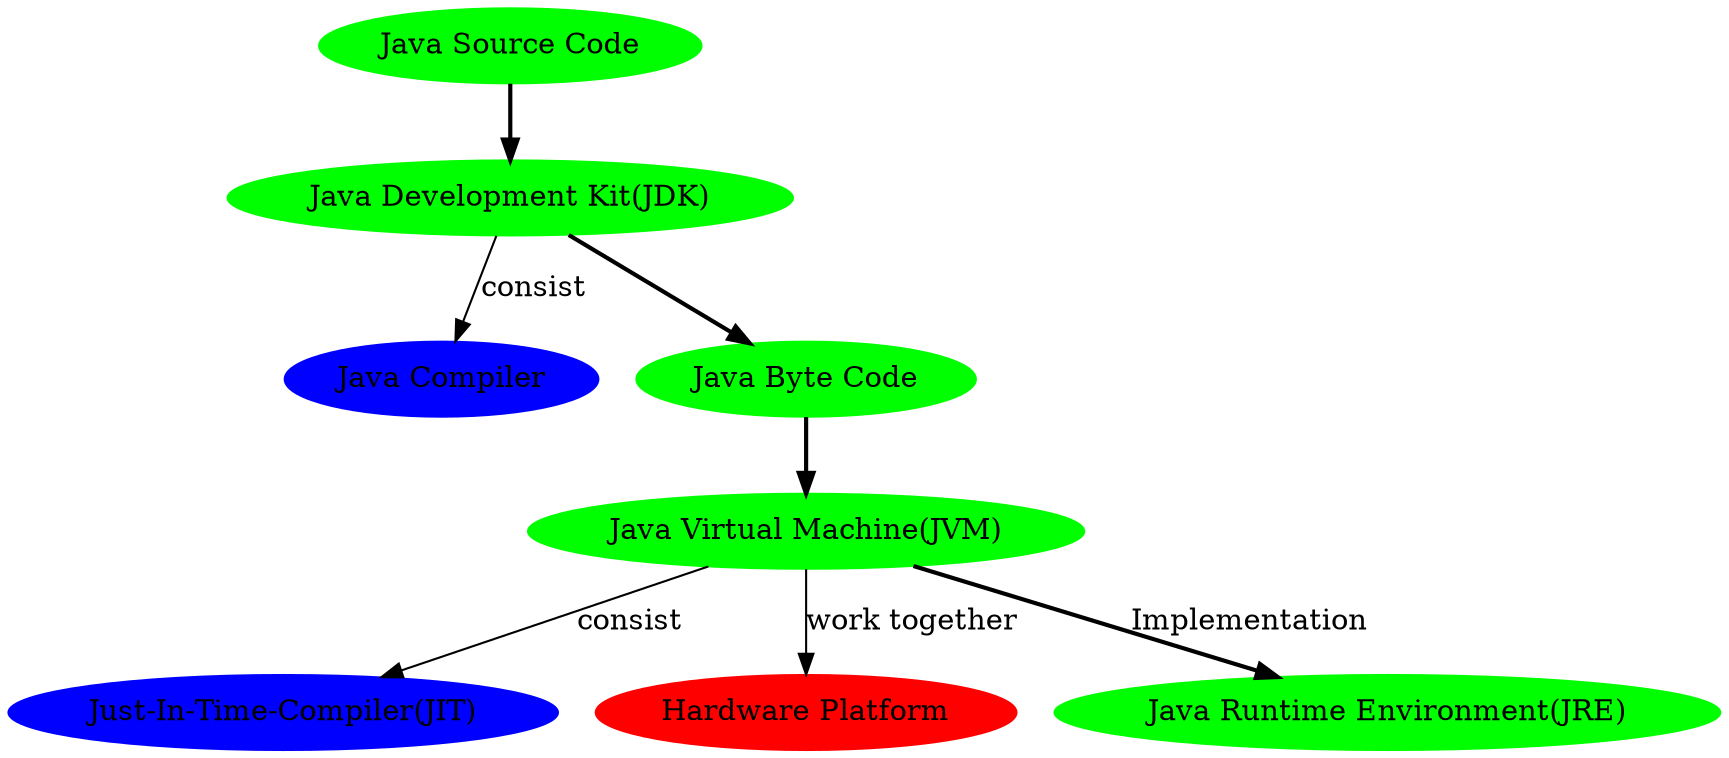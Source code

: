 digraph G {
node [style=filled,color=green];
  "Java Source Code" -> "Java Development Kit(JDK)"[style=bold]
node [style=filled,color=blue];
  "Java Development Kit(JDK)" -> "Java Compiler"[label="consist"]
node [style=filled,color=green];
  "Java Development Kit(JDK)" -> "Java Byte Code"[style=bold]
node [style=filled,color=green];
  "Java Byte Code" -> "Java Virtual Machine(JVM)"[style=bold]
node [style=filled,color=blue];
  "Java Virtual Machine(JVM)" -> "Just-In-Time-Compiler(JIT)"[label="consist"]
node [style=filled,color=red];
  "Java Virtual Machine(JVM)" -> "Hardware Platform"[label="work together"]
node [style=filled,color=green];
  "Java Virtual Machine(JVM)" -> "Java Runtime Environment(JRE)"[style=bold,label="Implementation"]
}
/*JVM: Java Virtual Machine is an abstract computing machine.
JVM is specific for OS platform and they translate the Java instructions to the underlying platform specific instructions and execute them.
JVM enables the Java programs to be platform independent

JRE: Java Runtime Environment is an implementation of the JVM and Java API

JDK: Java Development Kit contains JRE along with various development tools like Java libraries,
Java source compilers, Java debuggers, bundling and deployment tools

JIT: Just-in-time Compiler is the part of the JVM that is used to speed up the execution time.
JIT compiles parts of the byte code that have similar functionality at the same time,
and hence reduces the amount of time needed for compilation */